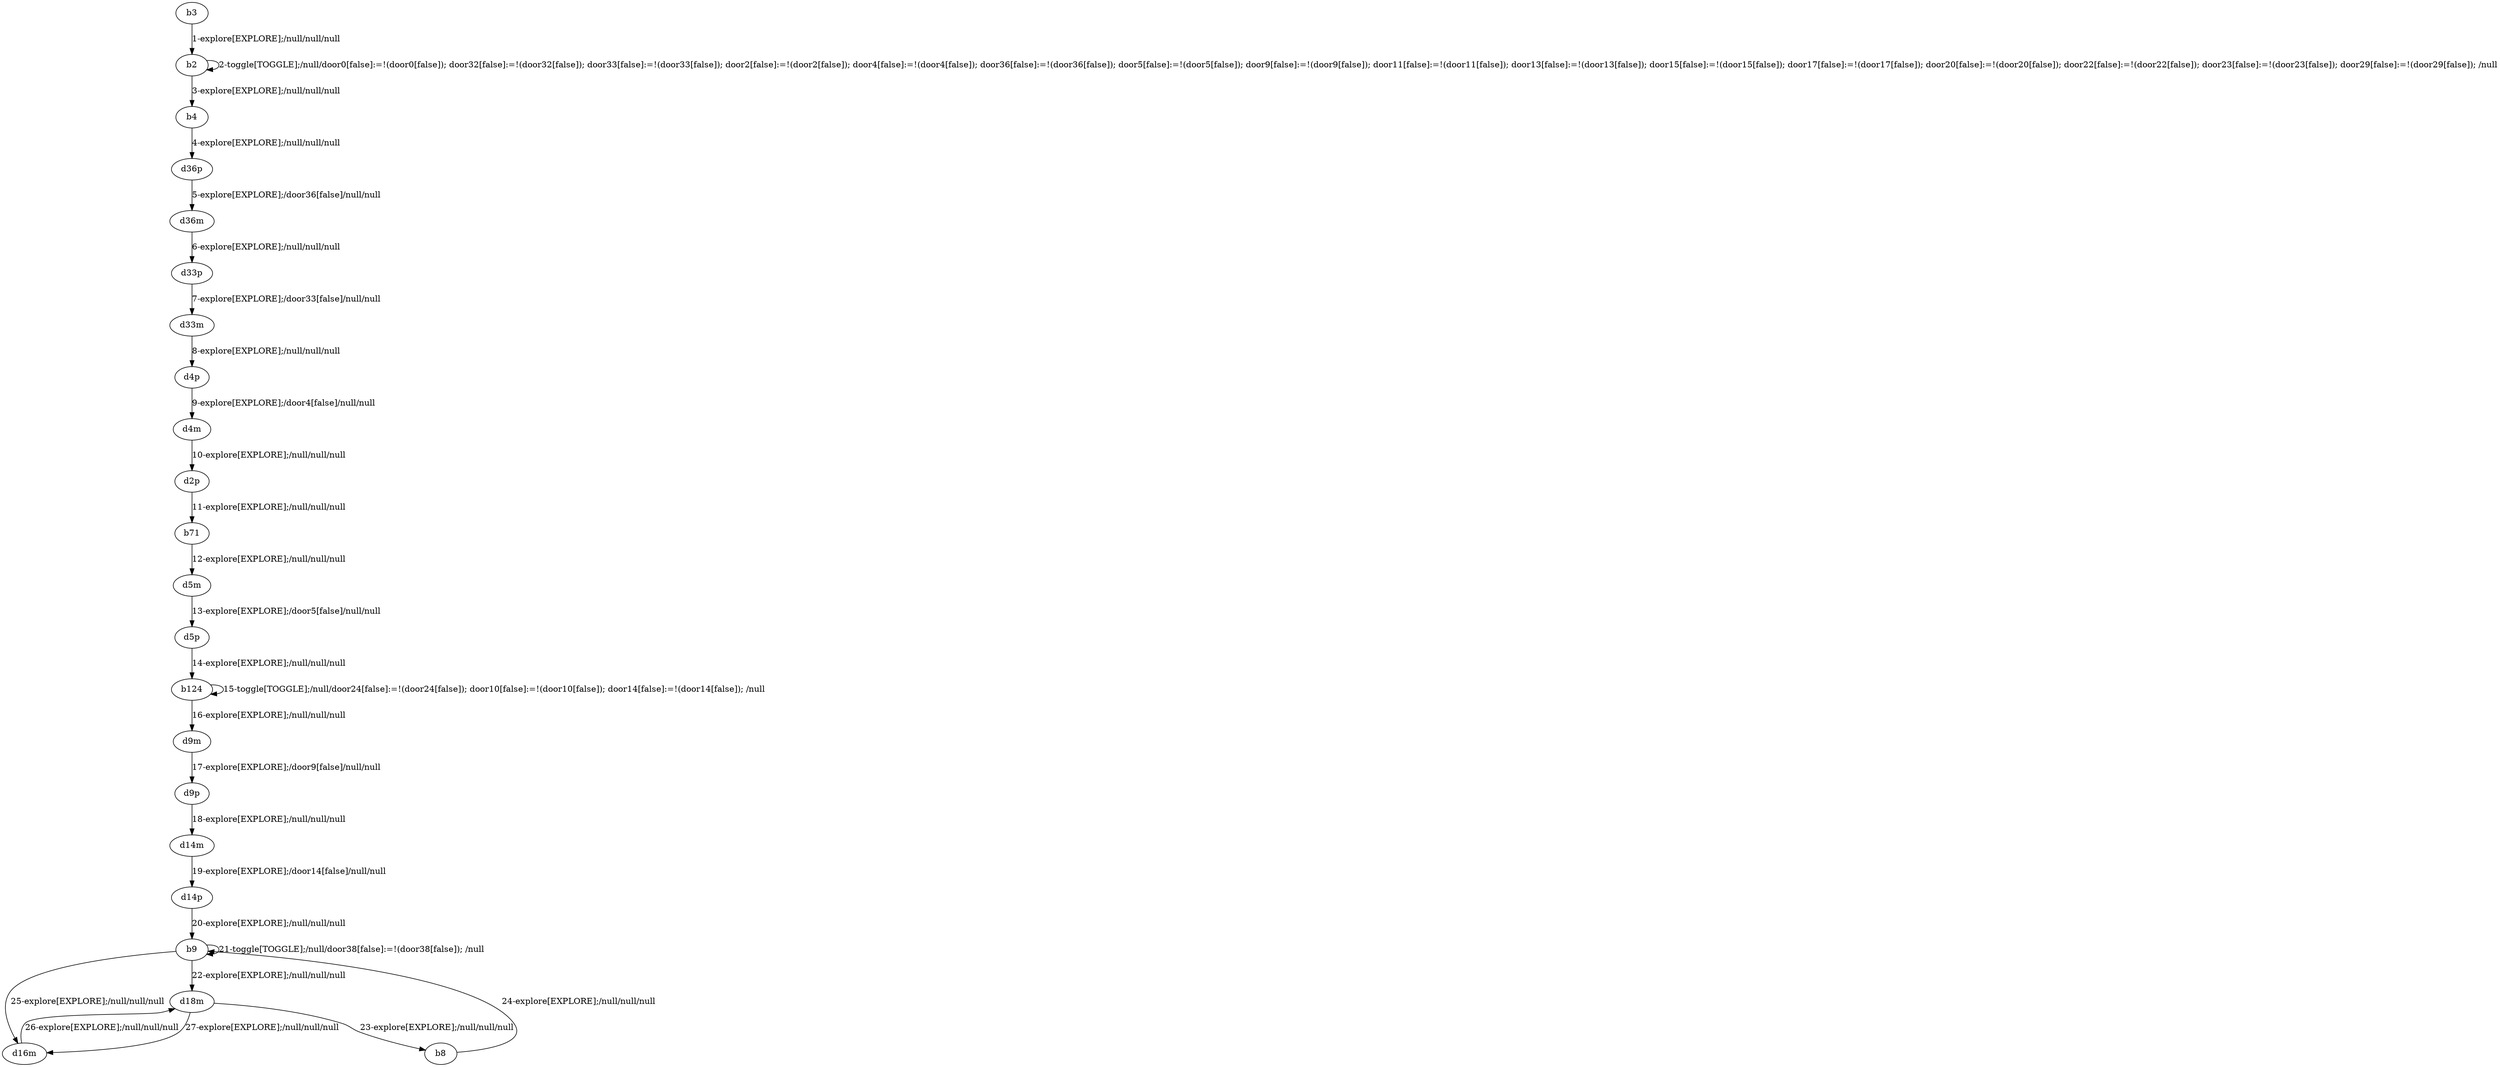 # Total number of goals covered by this test: 1
# d16m --> d18m

digraph g {
"b3" -> "b2" [label = "1-explore[EXPLORE];/null/null/null"];
"b2" -> "b2" [label = "2-toggle[TOGGLE];/null/door0[false]:=!(door0[false]); door32[false]:=!(door32[false]); door33[false]:=!(door33[false]); door2[false]:=!(door2[false]); door4[false]:=!(door4[false]); door36[false]:=!(door36[false]); door5[false]:=!(door5[false]); door9[false]:=!(door9[false]); door11[false]:=!(door11[false]); door13[false]:=!(door13[false]); door15[false]:=!(door15[false]); door17[false]:=!(door17[false]); door20[false]:=!(door20[false]); door22[false]:=!(door22[false]); door23[false]:=!(door23[false]); door29[false]:=!(door29[false]); /null"];
"b2" -> "b4" [label = "3-explore[EXPLORE];/null/null/null"];
"b4" -> "d36p" [label = "4-explore[EXPLORE];/null/null/null"];
"d36p" -> "d36m" [label = "5-explore[EXPLORE];/door36[false]/null/null"];
"d36m" -> "d33p" [label = "6-explore[EXPLORE];/null/null/null"];
"d33p" -> "d33m" [label = "7-explore[EXPLORE];/door33[false]/null/null"];
"d33m" -> "d4p" [label = "8-explore[EXPLORE];/null/null/null"];
"d4p" -> "d4m" [label = "9-explore[EXPLORE];/door4[false]/null/null"];
"d4m" -> "d2p" [label = "10-explore[EXPLORE];/null/null/null"];
"d2p" -> "b71" [label = "11-explore[EXPLORE];/null/null/null"];
"b71" -> "d5m" [label = "12-explore[EXPLORE];/null/null/null"];
"d5m" -> "d5p" [label = "13-explore[EXPLORE];/door5[false]/null/null"];
"d5p" -> "b124" [label = "14-explore[EXPLORE];/null/null/null"];
"b124" -> "b124" [label = "15-toggle[TOGGLE];/null/door24[false]:=!(door24[false]); door10[false]:=!(door10[false]); door14[false]:=!(door14[false]); /null"];
"b124" -> "d9m" [label = "16-explore[EXPLORE];/null/null/null"];
"d9m" -> "d9p" [label = "17-explore[EXPLORE];/door9[false]/null/null"];
"d9p" -> "d14m" [label = "18-explore[EXPLORE];/null/null/null"];
"d14m" -> "d14p" [label = "19-explore[EXPLORE];/door14[false]/null/null"];
"d14p" -> "b9" [label = "20-explore[EXPLORE];/null/null/null"];
"b9" -> "b9" [label = "21-toggle[TOGGLE];/null/door38[false]:=!(door38[false]); /null"];
"b9" -> "d18m" [label = "22-explore[EXPLORE];/null/null/null"];
"d18m" -> "b8" [label = "23-explore[EXPLORE];/null/null/null"];
"b8" -> "b9" [label = "24-explore[EXPLORE];/null/null/null"];
"b9" -> "d16m" [label = "25-explore[EXPLORE];/null/null/null"];
"d16m" -> "d18m" [label = "26-explore[EXPLORE];/null/null/null"];
"d18m" -> "d16m" [label = "27-explore[EXPLORE];/null/null/null"];
}